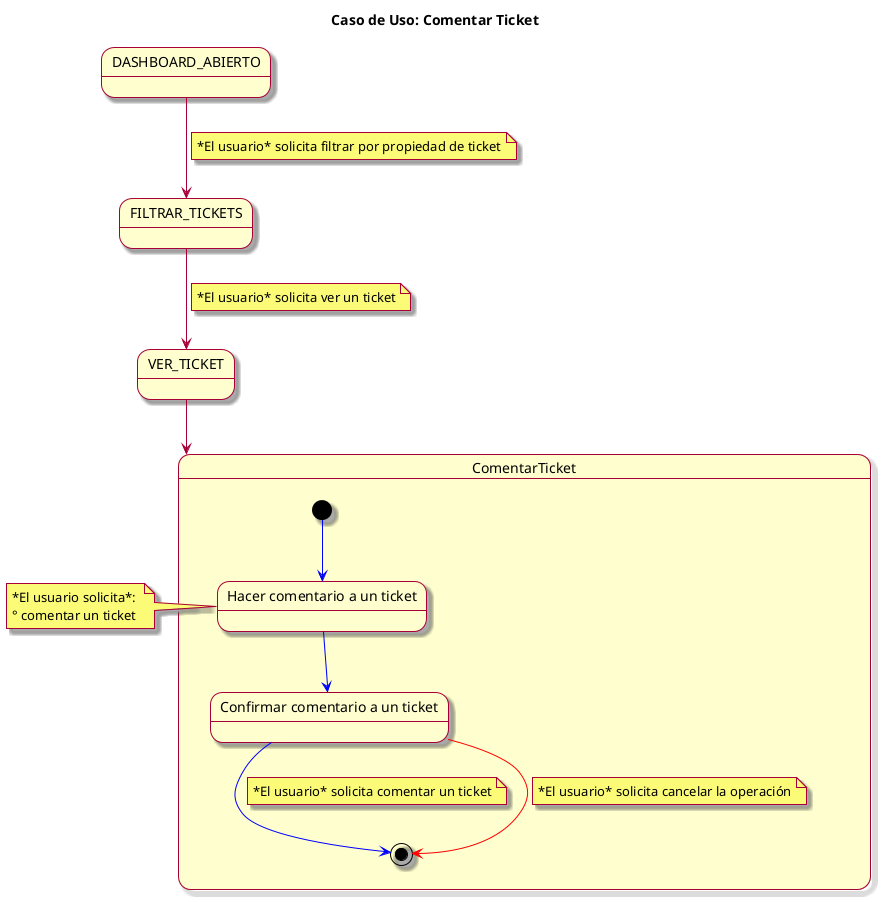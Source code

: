 @startuml
skin rose
title Caso de Uso: Comentar Ticket

state DASHBOARD_ABIERTO
state VER_TICKET
state FILTRAR_TICKETS

DASHBOARD_ABIERTO --> FILTRAR_TICKETS
note on link: *El usuario* solicita filtrar por propiedad de ticket
FILTRAR_TICKETS --> VER_TICKET
note on link: *El usuario* solicita ver un ticket
VER_TICKET --> ComentarTicket

state ComentarTicket {

  [*] -[#blue]-> comentarTicket
  state "Hacer comentario a un ticket" as comentarTicket
  comentarTicket -[#blue]-> confirmarComentario
  state "Confirmar comentario a un ticket" as confirmarComentario
  confirmarComentario -[#blue]-> [*]
  note on link: *El usuario* solicita comentar un ticket
    
  confirmarComentario -[#red]-> [*]
  note on link: *El usuario* solicita cancelar la operación
    
}


note left of comentarTicket
  *El usuario solicita*: 
  ° comentar un ticket
end note

@enduml